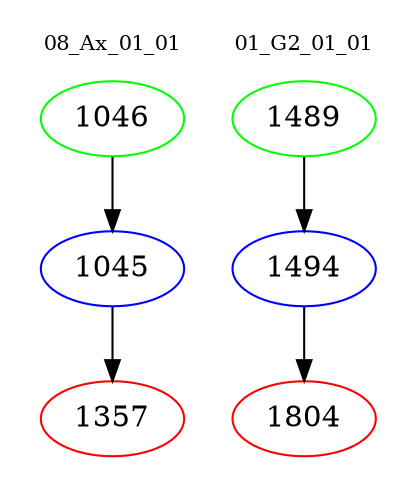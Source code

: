 digraph{
subgraph cluster_0 {
color = white
label = "08_Ax_01_01";
fontsize=10;
T0_1046 [label="1046", color="green"]
T0_1046 -> T0_1045 [color="black"]
T0_1045 [label="1045", color="blue"]
T0_1045 -> T0_1357 [color="black"]
T0_1357 [label="1357", color="red"]
}
subgraph cluster_1 {
color = white
label = "01_G2_01_01";
fontsize=10;
T1_1489 [label="1489", color="green"]
T1_1489 -> T1_1494 [color="black"]
T1_1494 [label="1494", color="blue"]
T1_1494 -> T1_1804 [color="black"]
T1_1804 [label="1804", color="red"]
}
}
